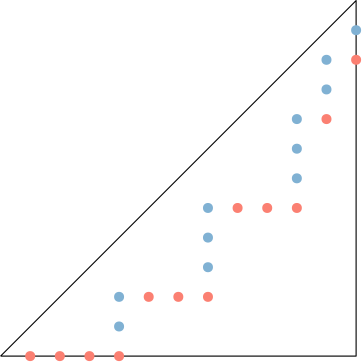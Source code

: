 <?xml version="1.0"?>
<!DOCTYPE ipe SYSTEM "ipe.dtd">
<ipe version="70206" creator="Ipe 7.2.7">
<info created="D:20170616153438" modified="D:20170616155004"/>
<ipestyle name="basic">
<symbol name="arrow/arc(spx)">
<path stroke="sym-stroke" fill="sym-stroke" pen="sym-pen">
0 0 m
-1 0.333 l
-1 -0.333 l
h
</path>
</symbol>
<symbol name="arrow/farc(spx)">
<path stroke="sym-stroke" fill="white" pen="sym-pen">
0 0 m
-1 0.333 l
-1 -0.333 l
h
</path>
</symbol>
<symbol name="arrow/ptarc(spx)">
<path stroke="sym-stroke" fill="sym-stroke" pen="sym-pen">
0 0 m
-1 0.333 l
-0.8 0 l
-1 -0.333 l
h
</path>
</symbol>
<symbol name="arrow/fptarc(spx)">
<path stroke="sym-stroke" fill="white" pen="sym-pen">
0 0 m
-1 0.333 l
-0.8 0 l
-1 -0.333 l
h
</path>
</symbol>
<symbol name="mark/circle(sx)" transformations="translations">
<path fill="sym-stroke">
0.6 0 0 0.6 0 0 e
0.4 0 0 0.4 0 0 e
</path>
</symbol>
<symbol name="mark/disk(sx)" transformations="translations">
<path fill="sym-stroke">
0.6 0 0 0.6 0 0 e
</path>
</symbol>
<symbol name="mark/fdisk(sfx)" transformations="translations">
<group>
<path fill="sym-fill">
0.5 0 0 0.5 0 0 e
</path>
<path fill="sym-stroke" fillrule="eofill">
0.6 0 0 0.6 0 0 e
0.4 0 0 0.4 0 0 e
</path>
</group>
</symbol>
<symbol name="mark/box(sx)" transformations="translations">
<path fill="sym-stroke" fillrule="eofill">
-0.6 -0.6 m
0.6 -0.6 l
0.6 0.6 l
-0.6 0.6 l
h
-0.4 -0.4 m
0.4 -0.4 l
0.4 0.4 l
-0.4 0.4 l
h
</path>
</symbol>
<symbol name="mark/square(sx)" transformations="translations">
<path fill="sym-stroke">
-0.6 -0.6 m
0.6 -0.6 l
0.6 0.6 l
-0.6 0.6 l
h
</path>
</symbol>
<symbol name="mark/fsquare(sfx)" transformations="translations">
<group>
<path fill="sym-fill">
-0.5 -0.5 m
0.5 -0.5 l
0.5 0.5 l
-0.5 0.5 l
h
</path>
<path fill="sym-stroke" fillrule="eofill">
-0.6 -0.6 m
0.6 -0.6 l
0.6 0.6 l
-0.6 0.6 l
h
-0.4 -0.4 m
0.4 -0.4 l
0.4 0.4 l
-0.4 0.4 l
h
</path>
</group>
</symbol>
<symbol name="mark/cross(sx)" transformations="translations">
<group>
<path fill="sym-stroke">
-0.43 -0.57 m
0.57 0.43 l
0.43 0.57 l
-0.57 -0.43 l
h
</path>
<path fill="sym-stroke">
-0.43 0.57 m
0.57 -0.43 l
0.43 -0.57 l
-0.57 0.43 l
h
</path>
</group>
</symbol>
<symbol name="arrow/fnormal(spx)">
<path stroke="sym-stroke" fill="white" pen="sym-pen">
0 0 m
-1 0.333 l
-1 -0.333 l
h
</path>
</symbol>
<symbol name="arrow/pointed(spx)">
<path stroke="sym-stroke" fill="sym-stroke" pen="sym-pen">
0 0 m
-1 0.333 l
-0.8 0 l
-1 -0.333 l
h
</path>
</symbol>
<symbol name="arrow/fpointed(spx)">
<path stroke="sym-stroke" fill="white" pen="sym-pen">
0 0 m
-1 0.333 l
-0.8 0 l
-1 -0.333 l
h
</path>
</symbol>
<symbol name="arrow/linear(spx)">
<path stroke="sym-stroke" pen="sym-pen">
-1 0.333 m
0 0 l
-1 -0.333 l
</path>
</symbol>
<symbol name="arrow/fdouble(spx)">
<path stroke="sym-stroke" fill="white" pen="sym-pen">
0 0 m
-1 0.333 l
-1 -0.333 l
h
-1 0 m
-2 0.333 l
-2 -0.333 l
h
</path>
</symbol>
<symbol name="arrow/double(spx)">
<path stroke="sym-stroke" fill="sym-stroke" pen="sym-pen">
0 0 m
-1 0.333 l
-1 -0.333 l
h
-1 0 m
-2 0.333 l
-2 -0.333 l
h
</path>
</symbol>
<pen name="heavier" value="0.8"/>
<pen name="fat" value="1.2"/>
<pen name="ultrafat" value="2"/>
<symbolsize name="large" value="5"/>
<symbolsize name="small" value="2"/>
<symbolsize name="tiny" value="1.1"/>
<arrowsize name="large" value="10"/>
<arrowsize name="small" value="5"/>
<arrowsize name="tiny" value="3"/>
<color name="red" value="1 0 0"/>
<color name="green" value="0 1 0"/>
<color name="blue" value="0 0 1"/>
<color name="yellow" value="1 1 0"/>
<color name="orange" value="1 0.647 0"/>
<color name="gold" value="1 0.843 0"/>
<color name="purple" value="0.627 0.125 0.941"/>
<color name="gray" value="0.745"/>
<color name="brown" value="0.647 0.165 0.165"/>
<color name="navy" value="0 0 0.502"/>
<color name="pink" value="1 0.753 0.796"/>
<color name="seagreen" value="0.18 0.545 0.341"/>
<color name="turquoise" value="0.251 0.878 0.816"/>
<color name="violet" value="0.933 0.51 0.933"/>
<color name="darkblue" value="0 0 0.545"/>
<color name="darkcyan" value="0 0.545 0.545"/>
<color name="darkgray" value="0.663"/>
<color name="darkgreen" value="0 0.392 0"/>
<color name="darkmagenta" value="0.545 0 0.545"/>
<color name="darkorange" value="1 0.549 0"/>
<color name="darkred" value="0.545 0 0"/>
<color name="lightblue" value="0.678 0.847 0.902"/>
<color name="lightcyan" value="0.878 1 1"/>
<color name="lightgray" value="0.827"/>
<color name="lightgreen" value="0.565 0.933 0.565"/>
<color name="lightyellow" value="1 1 0.878"/>
<dashstyle name="dashed" value="[4] 0"/>
<dashstyle name="dotted" value="[1 3] 0"/>
<dashstyle name="dash dotted" value="[4 2 1 2] 0"/>
<dashstyle name="dash dot dotted" value="[4 2 1 2 1 2] 0"/>
<textsize name="large" value="\large"/>
<textsize name="Large" value="\Large"/>
<textsize name="LARGE" value="\LARGE"/>
<textsize name="huge" value="\huge"/>
<textsize name="Huge" value="\Huge"/>
<textsize name="small" value="\small"/>
<textsize name="footnote" value="\footnotesize"/>
<textsize name="tiny" value="\tiny"/>
<textstyle name="center" begin="\begin{center}" end="\end{center}"/>
<textstyle name="itemize" begin="\begin{itemize}" end="\end{itemize}"/>
<textstyle name="item" begin="\begin{itemize}\item{}" end="\end{itemize}"/>
<gridsize name="4 pts" value="4"/>
<gridsize name="8 pts (~3 mm)" value="8"/>
<gridsize name="16 pts (~6 mm)" value="16"/>
<gridsize name="32 pts (~12 mm)" value="32"/>
<gridsize name="10 pts (~3.5 mm)" value="10"/>
<gridsize name="20 pts (~7 mm)" value="20"/>
<gridsize name="14 pts (~5 mm)" value="14"/>
<gridsize name="28 pts (~10 mm)" value="28"/>
<gridsize name="56 pts (~20 mm)" value="56"/>
<anglesize name="90 deg" value="90"/>
<anglesize name="60 deg" value="60"/>
<anglesize name="45 deg" value="45"/>
<anglesize name="30 deg" value="30"/>
<anglesize name="22.5 deg" value="22.5"/>
<opacity name="10%" value="0.1"/>
<opacity name="30%" value="0.3"/>
<opacity name="50%" value="0.5"/>
<opacity name="75%" value="0.75"/>
<tiling name="falling" angle="-60" step="4" width="1"/>
<tiling name="rising" angle="30" step="4" width="1"/>
</ipestyle>
<ipestyle name="brew">
<color name="aliceblue" value="0.941 0.973 1"/>
<color name="brew1" value="0.552 0.827 0.78"/>
<color name="brew2" value="1 1 0.701"/>
<color name="brew3" value="0.745 0.729 0.854"/>
<color name="brew4" value="0.984 0.501 0.447"/>
<color name="brew5" value="0.501 0.694 0.827"/>
<color name="brew6" value="0.992 0.705 0.384"/>
<color name="brew7" value="0.701 0.87 0.411"/>
<color name="brew8" value="0.988 0.803 0.898"/>
</ipestyle>
<page>
<layer name="alpha"/>
<layer name="a"/>
<layer name="b"/>
<layer name="ga"/>
<layer name="gb"/>
<view layers="alpha a b" active="a"/>
<view layers="alpha a ga" active="ga"/>
<view layers="alpha b gb" active="gb"/>
<path layer="gb" stroke="brew1">
234.667 437.333 m
234.667 490.667 l
256 490.667 l
</path>
<path stroke="brew1">
213.333 437.333 m
213.333 469.333 l
245.333 469.333 l
</path>
<path stroke="brew1">
181.333 405.333 m
181.333 437.333 l
213.333 437.333 l
</path>
<path stroke="brew1">
149.333 384 m
149.333 405.333 l
181.333 405.333 l
</path>
<path stroke="black" arrow="normal/tiny">
234.667 437.333 m
256 490.667 l
</path>
<path stroke="black" arrow="normal/tiny">
213.333 437.333 m
245.333 469.333 l
</path>
<path stroke="black" arrow="normal/tiny">
181.333 405.333 m
234.667 437.333 l
</path>
<path stroke="black" arrow="normal/tiny">
181.333 405.333 m
224 437.333 l
</path>
<path stroke="black" arrow="normal/tiny">
181.333 405.333 m
213.333 437.333 l
</path>
<path stroke="black" arrow="normal/tiny">
149.333 384 m
202.667 405.333 l
</path>
<path stroke="black" arrow="normal/tiny">
149.333 384 m
192 405.333 l
</path>
<path stroke="black" arrow="normal/tiny">
149.333 384 m
181.333 405.333 l
</path>
<path layer="ga" stroke="brew1">
245.333 490.667 m
245.333 501.333 l
256 501.333 l
</path>
<path stroke="brew1">
234.667 469.333 m
234.667 490.667 l
245.333 490.667 l
</path>
<path stroke="brew1">
202.667 437.333 m
202.667 458.667 l
234.667 458.667 l
</path>
<path stroke="brew1">
170.667 405.333 m
170.667 426.667 l
202.667 426.667 l
</path>
<path stroke="black" arrow="normal/tiny">
202.667 426.667 m
170.667 405.333 l
</path>
<path stroke="black" arrow="normal/tiny">
202.667 426.667 m
170.667 394.667 l
</path>
<path stroke="black" arrow="normal/tiny">
245.333 490.667 m
234.667 448 l
</path>
<path stroke="black" arrow="normal/tiny">
245.333 490.667 m
234.667 458.667 l
</path>
<path stroke="black" arrow="normal/tiny">
245.333 490.667 m
234.667 469.333 l
</path>
<path stroke="black" arrow="normal/tiny">
234.667 458.667 m
202.667 437.333 l
</path>
<path stroke="black" arrow="normal/tiny">
234.667 458.667 m
202.667 426.667 l
</path>
<path stroke="black" arrow="normal/tiny">
234.667 458.667 m
202.667 416 l
</path>
<path stroke="black" arrow="normal/tiny">
256 501.333 m
245.333 480 l
</path>
<path stroke="black" arrow="normal/tiny">
256 501.333 m
245.333 490.667 l
</path>
<path layer="alpha" matrix="0.666667 0 0 0.666667 42.6667 128" stroke="black">
128 384 m
320 576 l
320 384 l
128 384 l
</path>
<use layer="a" matrix="0.666667 0 0 0.666667 42.6667 128" name="mark/disk(sx)" pos="320 560" size="normal" stroke="brew5"/>
<group layer="b" matrix="0.666667 0 0 0.666667 42.6667 128">
<use name="mark/disk(sx)" pos="144 384" size="normal" stroke="brew4"/>
<use name="mark/disk(sx)" pos="160 384" size="normal" stroke="brew4"/>
<use name="mark/disk(sx)" pos="176 384" size="normal" stroke="brew4"/>
<use name="mark/disk(sx)" pos="192 384" size="normal" stroke="brew4"/>
<use name="mark/disk(sx)" pos="208 416" size="normal" stroke="brew4"/>
<use name="mark/disk(sx)" pos="224 416" size="normal" stroke="brew4"/>
<use name="mark/disk(sx)" pos="240 416" size="normal" stroke="brew4"/>
<use name="mark/disk(sx)" pos="256 464" size="normal" stroke="brew4"/>
<use name="mark/disk(sx)" pos="272 464" size="normal" stroke="brew4"/>
<use name="mark/disk(sx)" pos="288 464" size="normal" stroke="brew4"/>
<use name="mark/disk(sx)" pos="304 512" size="normal" stroke="brew4"/>
<use name="mark/disk(sx)" pos="320 544" size="normal" stroke="brew4"/>
</group>
<group layer="a" matrix="0.666667 0 0 0.666667 42.6667 128">
<use name="mark/disk(sx)" pos="192 400" size="normal" stroke="brew5"/>
<use name="mark/disk(sx)" pos="192 416" size="normal" stroke="brew5"/>
<use name="mark/disk(sx)" pos="240 432" size="normal" stroke="brew5"/>
<use name="mark/disk(sx)" pos="240 448" size="normal" stroke="brew5"/>
<use name="mark/disk(sx)" pos="240 464" size="normal" stroke="brew5"/>
<use name="mark/disk(sx)" pos="288 480" size="normal" stroke="brew5"/>
<use name="mark/disk(sx)" pos="288 496" size="normal" stroke="brew5"/>
<use name="mark/disk(sx)" pos="288 512" size="normal" stroke="brew5"/>
<use name="mark/disk(sx)" pos="304 528" size="normal" stroke="brew5"/>
<use name="mark/disk(sx)" pos="304 544" size="normal" stroke="brew5"/>
</group>
</page>
</ipe>
